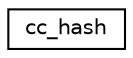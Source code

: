 digraph "Graphical Class Hierarchy"
{
 // LATEX_PDF_SIZE
  edge [fontname="Helvetica",fontsize="10",labelfontname="Helvetica",labelfontsize="10"];
  node [fontname="Helvetica",fontsize="10",shape=record];
  rankdir="LR";
  Node0 [label="cc_hash",height=0.2,width=0.4,color="black", fillcolor="white", style="filled",URL="$structcc__hash.html",tooltip=" "];
}

